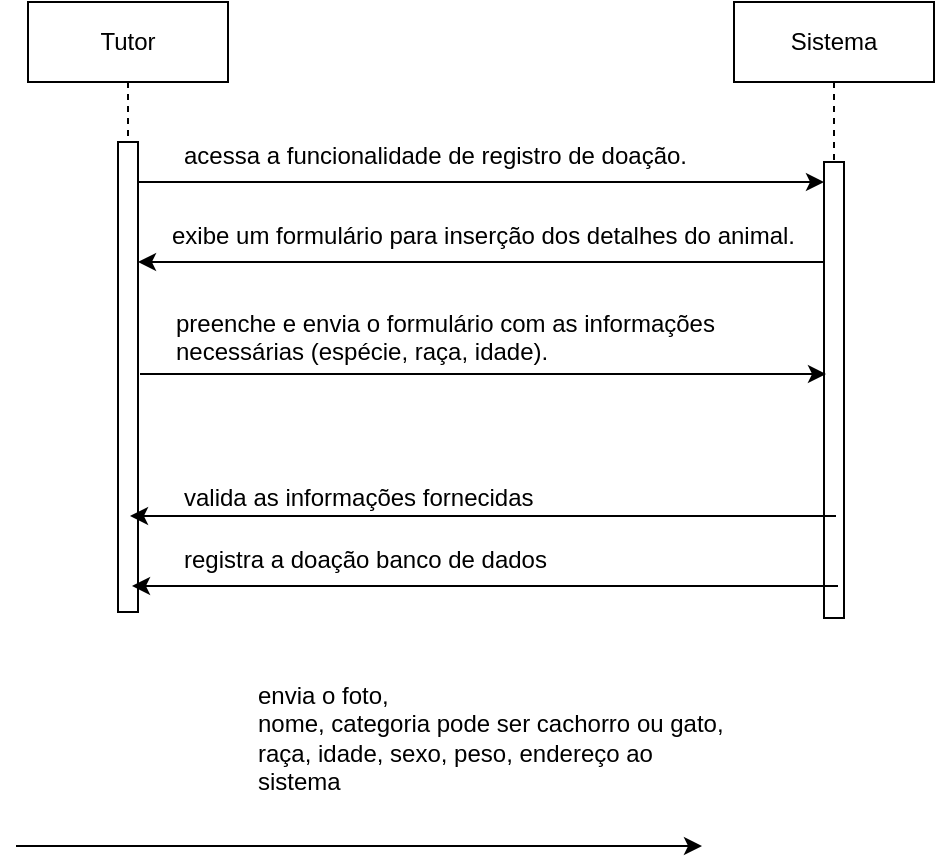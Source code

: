 <mxfile version="24.8.2">
  <diagram name="Page-1" id="2YBvvXClWsGukQMizWep">
    <mxGraphModel dx="1120" dy="460" grid="0" gridSize="10" guides="1" tooltips="1" connect="1" arrows="1" fold="1" page="0" pageScale="1" pageWidth="850" pageHeight="1100" math="0" shadow="0">
      <root>
        <mxCell id="0" />
        <mxCell id="1" parent="0" />
        <mxCell id="CPR8kBzrSgz2_kOxYMQ9-1" value="Tutor" style="shape=umlLifeline;perimeter=lifelinePerimeter;whiteSpace=wrap;html=1;container=0;dropTarget=0;collapsible=0;recursiveResize=0;outlineConnect=0;portConstraint=eastwest;newEdgeStyle={&quot;edgeStyle&quot;:&quot;elbowEdgeStyle&quot;,&quot;elbow&quot;:&quot;vertical&quot;,&quot;curved&quot;:0,&quot;rounded&quot;:0};" parent="1" vertex="1">
          <mxGeometry x="40" y="40" width="100" height="305" as="geometry" />
        </mxCell>
        <mxCell id="CPR8kBzrSgz2_kOxYMQ9-2" value="" style="html=1;points=[];perimeter=orthogonalPerimeter;outlineConnect=0;targetShapes=umlLifeline;portConstraint=eastwest;newEdgeStyle={&quot;edgeStyle&quot;:&quot;elbowEdgeStyle&quot;,&quot;elbow&quot;:&quot;vertical&quot;,&quot;curved&quot;:0,&quot;rounded&quot;:0};" parent="CPR8kBzrSgz2_kOxYMQ9-1" vertex="1">
          <mxGeometry x="45" y="70" width="10" height="235" as="geometry" />
        </mxCell>
        <mxCell id="CPR8kBzrSgz2_kOxYMQ9-3" value="Sistema" style="shape=umlLifeline;perimeter=lifelinePerimeter;whiteSpace=wrap;html=1;container=0;dropTarget=0;collapsible=0;recursiveResize=0;outlineConnect=0;portConstraint=eastwest;newEdgeStyle={&quot;edgeStyle&quot;:&quot;elbowEdgeStyle&quot;,&quot;elbow&quot;:&quot;vertical&quot;,&quot;curved&quot;:0,&quot;rounded&quot;:0};" parent="1" vertex="1">
          <mxGeometry x="393" y="40" width="100" height="308" as="geometry" />
        </mxCell>
        <mxCell id="CPR8kBzrSgz2_kOxYMQ9-4" value="" style="html=1;points=[];perimeter=orthogonalPerimeter;outlineConnect=0;targetShapes=umlLifeline;portConstraint=eastwest;newEdgeStyle={&quot;edgeStyle&quot;:&quot;elbowEdgeStyle&quot;,&quot;elbow&quot;:&quot;vertical&quot;,&quot;curved&quot;:0,&quot;rounded&quot;:0};" parent="CPR8kBzrSgz2_kOxYMQ9-3" vertex="1">
          <mxGeometry x="45" y="80" width="10" height="228" as="geometry" />
        </mxCell>
        <mxCell id="CPR8kBzrSgz2_kOxYMQ9-5" value="" style="endArrow=classic;html=1;rounded=0;" parent="1" target="CPR8kBzrSgz2_kOxYMQ9-4" edge="1">
          <mxGeometry width="50" height="50" relative="1" as="geometry">
            <mxPoint x="95" y="130" as="sourcePoint" />
            <mxPoint x="325" y="130" as="targetPoint" />
          </mxGeometry>
        </mxCell>
        <mxCell id="CPR8kBzrSgz2_kOxYMQ9-6" value="&lt;div&gt;acessa a funcionalidade de registro de doação.&lt;/div&gt;&lt;div&gt;&lt;br&gt;&lt;/div&gt;" style="text;whiteSpace=wrap;html=1;" parent="1" vertex="1">
          <mxGeometry x="116" y="103" width="264" height="40" as="geometry" />
        </mxCell>
        <mxCell id="CPR8kBzrSgz2_kOxYMQ9-7" value="" style="endArrow=classic;html=1;rounded=0;" parent="1" source="CPR8kBzrSgz2_kOxYMQ9-4" edge="1">
          <mxGeometry width="50" height="50" relative="1" as="geometry">
            <mxPoint x="325" y="170" as="sourcePoint" />
            <mxPoint x="95" y="170" as="targetPoint" />
          </mxGeometry>
        </mxCell>
        <mxCell id="CPR8kBzrSgz2_kOxYMQ9-8" value="&lt;div&gt;exibe um formulário para inserção dos detalhes do animal.&lt;/div&gt;&lt;div&gt;&lt;br&gt;&lt;/div&gt;" style="text;whiteSpace=wrap;html=1;" parent="1" vertex="1">
          <mxGeometry x="110" y="143" width="339" height="40" as="geometry" />
        </mxCell>
        <mxCell id="CPR8kBzrSgz2_kOxYMQ9-9" value="" style="endArrow=classic;html=1;rounded=0;" parent="1" edge="1">
          <mxGeometry width="50" height="50" relative="1" as="geometry">
            <mxPoint x="96" y="226" as="sourcePoint" />
            <mxPoint x="439" y="226" as="targetPoint" />
            <Array as="points">
              <mxPoint x="251" y="226" />
            </Array>
          </mxGeometry>
        </mxCell>
        <mxCell id="CPR8kBzrSgz2_kOxYMQ9-10" value="&lt;div&gt;preenche e envia o formulário com as informações necessárias (espécie, raça, idade).&lt;/div&gt;&lt;div&gt;&lt;br&gt;&lt;/div&gt;" style="text;whiteSpace=wrap;html=1;" parent="1" vertex="1">
          <mxGeometry x="112" y="187" width="302" height="40" as="geometry" />
        </mxCell>
        <mxCell id="SfwCl55DtzwpYPR1N8dc-2" value="envia o foto,&#xa;nome, categoria pode ser cachorro ou gato, raça, idade, sexo, peso, endereço ao sistema" style="text;whiteSpace=wrap;" parent="1" vertex="1">
          <mxGeometry x="153" y="373" width="238" height="36" as="geometry" />
        </mxCell>
        <mxCell id="SfwCl55DtzwpYPR1N8dc-3" value="" style="endArrow=classic;html=1;rounded=0;" parent="1" edge="1">
          <mxGeometry width="50" height="50" relative="1" as="geometry">
            <mxPoint x="34" y="462" as="sourcePoint" />
            <mxPoint x="377" y="462" as="targetPoint" />
            <Array as="points">
              <mxPoint x="189" y="462" />
            </Array>
          </mxGeometry>
        </mxCell>
        <mxCell id="SfwCl55DtzwpYPR1N8dc-4" value="valida as informações fornecidas" style="text;whiteSpace=wrap;" parent="1" vertex="1">
          <mxGeometry x="116" y="274" width="203" height="36" as="geometry" />
        </mxCell>
        <mxCell id="SfwCl55DtzwpYPR1N8dc-5" value="" style="endArrow=classic;html=1;rounded=0;" parent="1" edge="1">
          <mxGeometry width="50" height="50" relative="1" as="geometry">
            <mxPoint x="444" y="297" as="sourcePoint" />
            <mxPoint x="91" y="297" as="targetPoint" />
          </mxGeometry>
        </mxCell>
        <mxCell id="SfwCl55DtzwpYPR1N8dc-6" value="registra a doação banco de dados" style="text;whiteSpace=wrap;" parent="1" vertex="1">
          <mxGeometry x="116" y="305" width="209" height="36" as="geometry" />
        </mxCell>
        <mxCell id="SfwCl55DtzwpYPR1N8dc-7" value="" style="endArrow=classic;html=1;rounded=0;" parent="1" edge="1">
          <mxGeometry width="50" height="50" relative="1" as="geometry">
            <mxPoint x="445" y="332" as="sourcePoint" />
            <mxPoint x="92" y="332" as="targetPoint" />
          </mxGeometry>
        </mxCell>
      </root>
    </mxGraphModel>
  </diagram>
</mxfile>
